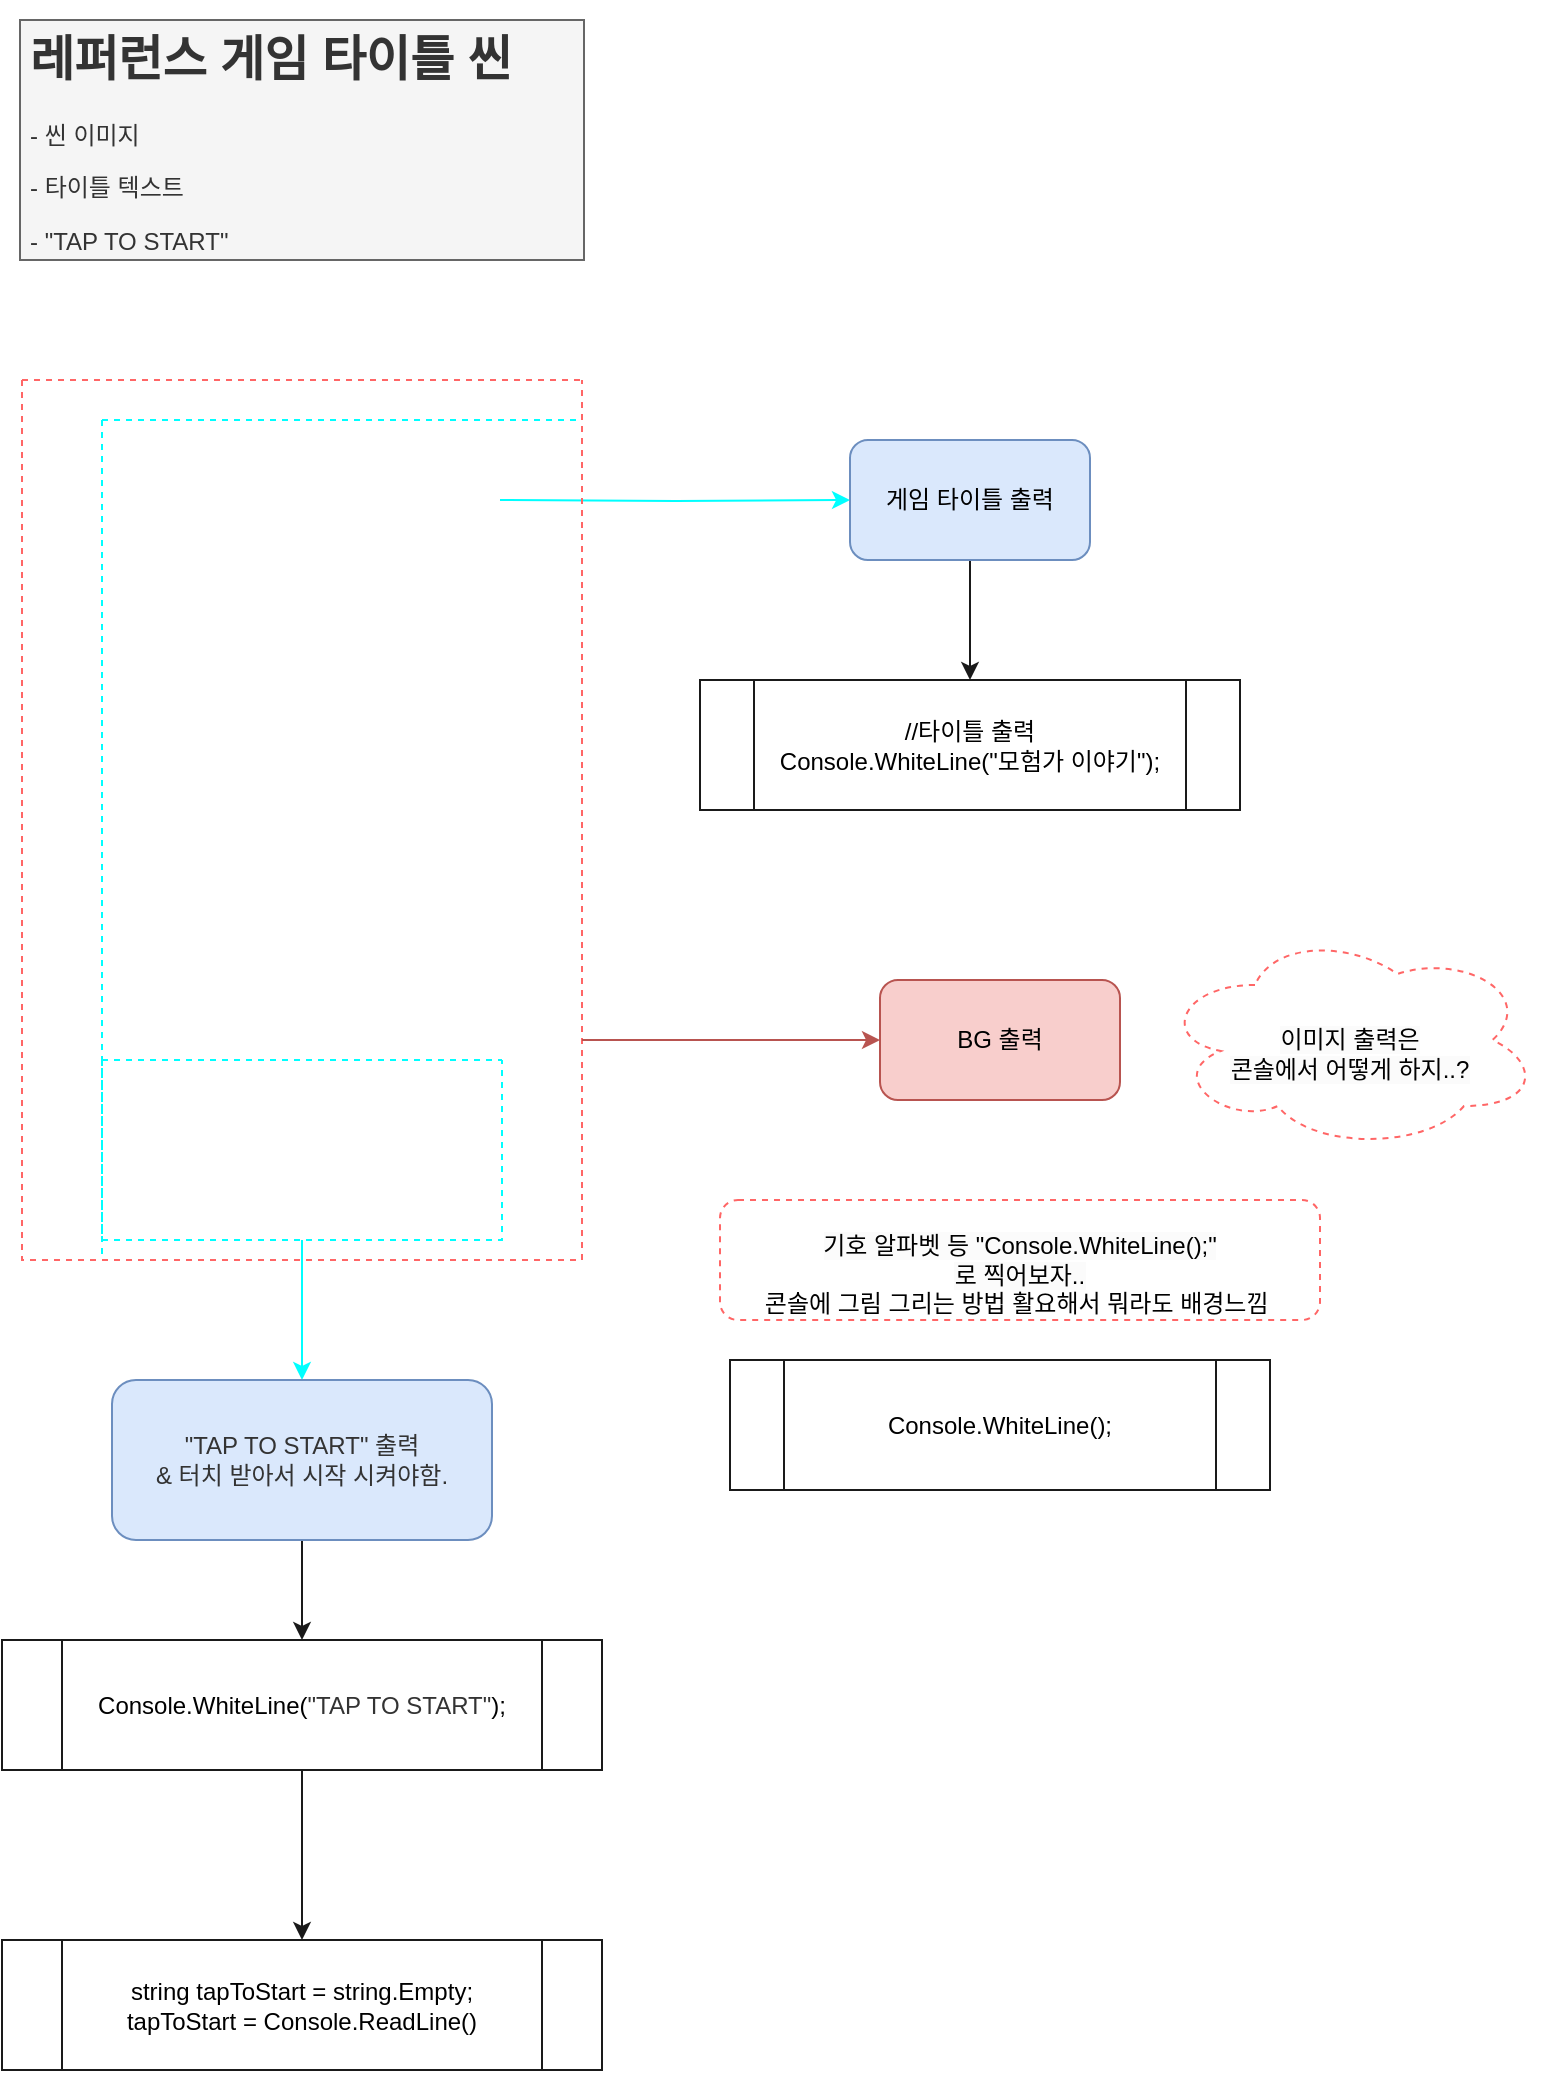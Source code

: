 <mxfile version="20.7.4" type="github">
  <diagram id="DNW1tbRMDURQ7lq9GIRr" name="페이지-1">
    <mxGraphModel dx="1002" dy="1974" grid="1" gridSize="10" guides="1" tooltips="1" connect="1" arrows="1" fold="1" page="1" pageScale="1" pageWidth="827" pageHeight="1169" math="0" shadow="0">
      <root>
        <mxCell id="0" />
        <mxCell id="1" parent="0" />
        <mxCell id="XJyRmB96XC4GH5hGJv5W-1" value="" style="shape=image;verticalLabelPosition=bottom;labelBackgroundColor=default;verticalAlign=top;aspect=fixed;imageAspect=0;image=http://www.kukinews.com/data/kuk/image/2021/06/10/kuk202106100361.jpg;" vertex="1" parent="1">
          <mxGeometry x="60.36" y="-990" width="241.27" height="510" as="geometry" />
        </mxCell>
        <mxCell id="XJyRmB96XC4GH5hGJv5W-5" style="edgeStyle=orthogonalEdgeStyle;rounded=0;orthogonalLoop=1;jettySize=auto;html=1;entryX=0;entryY=0.5;entryDx=0;entryDy=0;strokeColor=#00FFFF;" edge="1" parent="1" target="XJyRmB96XC4GH5hGJv5W-3">
          <mxGeometry relative="1" as="geometry">
            <mxPoint x="280" y="-880" as="sourcePoint" />
          </mxGeometry>
        </mxCell>
        <mxCell id="XJyRmB96XC4GH5hGJv5W-2" value="&lt;h1&gt;레퍼런스 게임 타이틀 씬&lt;/h1&gt;&lt;p&gt;- 씬 이미지&lt;/p&gt;&lt;p&gt;- 타이틀 텍스트&lt;/p&gt;&lt;p&gt;- &quot;TAP TO START&quot;&lt;/p&gt;" style="text;html=1;strokeColor=#666666;fillColor=#f5f5f5;spacing=5;spacingTop=-20;whiteSpace=wrap;overflow=hidden;rounded=0;fontColor=#333333;" vertex="1" parent="1">
          <mxGeometry x="40" y="-1120" width="282" height="120" as="geometry" />
        </mxCell>
        <mxCell id="XJyRmB96XC4GH5hGJv5W-13" style="edgeStyle=orthogonalEdgeStyle;rounded=0;orthogonalLoop=1;jettySize=auto;html=1;exitX=0.5;exitY=1;exitDx=0;exitDy=0;entryX=0.5;entryY=0;entryDx=0;entryDy=0;strokeColor=#1A1A1A;" edge="1" parent="1" source="XJyRmB96XC4GH5hGJv5W-3" target="XJyRmB96XC4GH5hGJv5W-11">
          <mxGeometry relative="1" as="geometry" />
        </mxCell>
        <mxCell id="XJyRmB96XC4GH5hGJv5W-3" value="게임 타이틀 출력" style="rounded=1;whiteSpace=wrap;html=1;fillColor=#dae8fc;strokeColor=#6c8ebf;" vertex="1" parent="1">
          <mxGeometry x="455" y="-910" width="120" height="60" as="geometry" />
        </mxCell>
        <mxCell id="XJyRmB96XC4GH5hGJv5W-6" value="" style="swimlane;startSize=0;strokeColor=#00FFFF;dashed=1;" vertex="1" parent="1">
          <mxGeometry x="81" y="-920" width="240" height="420" as="geometry" />
        </mxCell>
        <mxCell id="XJyRmB96XC4GH5hGJv5W-18" value="" style="swimlane;startSize=0;strokeColor=#FF6666;dashed=1;" vertex="1" parent="XJyRmB96XC4GH5hGJv5W-6">
          <mxGeometry x="-40" y="-20" width="280" height="440" as="geometry" />
        </mxCell>
        <mxCell id="XJyRmB96XC4GH5hGJv5W-8" style="edgeStyle=orthogonalEdgeStyle;rounded=0;orthogonalLoop=1;jettySize=auto;html=1;entryX=0.5;entryY=0;entryDx=0;entryDy=0;strokeColor=#00FFFF;exitX=0.5;exitY=1;exitDx=0;exitDy=0;" edge="1" parent="1" target="XJyRmB96XC4GH5hGJv5W-9" source="XJyRmB96XC4GH5hGJv5W-10">
          <mxGeometry relative="1" as="geometry">
            <mxPoint x="280" y="-555" as="sourcePoint" />
          </mxGeometry>
        </mxCell>
        <mxCell id="XJyRmB96XC4GH5hGJv5W-15" style="edgeStyle=orthogonalEdgeStyle;rounded=0;orthogonalLoop=1;jettySize=auto;html=1;strokeColor=#1A1A1A;exitX=0.5;exitY=1;exitDx=0;exitDy=0;" edge="1" parent="1" source="XJyRmB96XC4GH5hGJv5W-17" target="XJyRmB96XC4GH5hGJv5W-14">
          <mxGeometry relative="1" as="geometry" />
        </mxCell>
        <mxCell id="XJyRmB96XC4GH5hGJv5W-16" style="edgeStyle=orthogonalEdgeStyle;rounded=0;orthogonalLoop=1;jettySize=auto;html=1;strokeColor=#1A1A1A;entryX=0.5;entryY=0;entryDx=0;entryDy=0;exitX=0.5;exitY=1;exitDx=0;exitDy=0;" edge="1" parent="1" source="XJyRmB96XC4GH5hGJv5W-9" target="XJyRmB96XC4GH5hGJv5W-17">
          <mxGeometry relative="1" as="geometry">
            <mxPoint x="470" y="-640.0" as="targetPoint" />
            <mxPoint x="445" y="-520" as="sourcePoint" />
          </mxGeometry>
        </mxCell>
        <mxCell id="XJyRmB96XC4GH5hGJv5W-9" value="&lt;span style=&quot;color: rgb(51, 51, 51); text-align: left;&quot;&gt;&quot;TAP TO START&quot; 출력&lt;br&gt;&amp;amp; 터치 받아서 시작 시켜야함.&lt;br&gt;&lt;/span&gt;" style="rounded=1;whiteSpace=wrap;html=1;fillColor=#dae8fc;strokeColor=#6c8ebf;" vertex="1" parent="1">
          <mxGeometry x="86" y="-440" width="190" height="80" as="geometry" />
        </mxCell>
        <mxCell id="XJyRmB96XC4GH5hGJv5W-10" value="" style="swimlane;startSize=0;strokeColor=#00FFFF;dashed=1;" vertex="1" parent="1">
          <mxGeometry x="81" y="-600" width="200" height="90" as="geometry" />
        </mxCell>
        <mxCell id="XJyRmB96XC4GH5hGJv5W-11" value="//타이틀 출력&lt;br&gt;Console.WhiteLine(&quot;모험가 이야기&quot;);&lt;br&gt;" style="shape=process;whiteSpace=wrap;html=1;backgroundOutline=1;strokeColor=#1A1A1A;" vertex="1" parent="1">
          <mxGeometry x="380" y="-790" width="270" height="65" as="geometry" />
        </mxCell>
        <mxCell id="XJyRmB96XC4GH5hGJv5W-14" value="string tapToStart = string.Empty;&lt;br&gt;tapToStart =&amp;nbsp;Console.ReadLine()" style="shape=process;whiteSpace=wrap;html=1;backgroundOutline=1;strokeColor=#1A1A1A;" vertex="1" parent="1">
          <mxGeometry x="31" y="-160" width="300" height="65" as="geometry" />
        </mxCell>
        <mxCell id="XJyRmB96XC4GH5hGJv5W-17" value="Console.WhiteLine(&lt;span style=&quot;color: rgb(51, 51, 51); text-align: left;&quot;&gt;&quot;TAP TO START&quot;&lt;/span&gt;);" style="shape=process;whiteSpace=wrap;html=1;backgroundOutline=1;strokeColor=#1A1A1A;" vertex="1" parent="1">
          <mxGeometry x="31" y="-310" width="300" height="65" as="geometry" />
        </mxCell>
        <mxCell id="XJyRmB96XC4GH5hGJv5W-19" style="edgeStyle=orthogonalEdgeStyle;rounded=0;orthogonalLoop=1;jettySize=auto;html=1;strokeColor=#b85450;entryX=0;entryY=0.5;entryDx=0;entryDy=0;fillColor=#f8cecc;exitX=1;exitY=0.75;exitDx=0;exitDy=0;" edge="1" parent="1" source="XJyRmB96XC4GH5hGJv5W-18" target="XJyRmB96XC4GH5hGJv5W-20">
          <mxGeometry relative="1" as="geometry">
            <mxPoint x="570" y="-640.0" as="targetPoint" />
          </mxGeometry>
        </mxCell>
        <mxCell id="XJyRmB96XC4GH5hGJv5W-20" value="BG 출력" style="rounded=1;whiteSpace=wrap;html=1;fillColor=#f8cecc;strokeColor=#b85450;" vertex="1" parent="1">
          <mxGeometry x="470" y="-640" width="120" height="60" as="geometry" />
        </mxCell>
        <mxCell id="XJyRmB96XC4GH5hGJv5W-21" value="Console.WhiteLine();" style="shape=process;whiteSpace=wrap;html=1;backgroundOutline=1;strokeColor=#1A1A1A;" vertex="1" parent="1">
          <mxGeometry x="395" y="-450" width="270" height="65" as="geometry" />
        </mxCell>
        <mxCell id="XJyRmB96XC4GH5hGJv5W-22" value="&lt;br&gt;&lt;span style=&quot;color: rgb(0, 0, 0); font-family: Helvetica; font-size: 12px; font-style: normal; font-variant-ligatures: normal; font-variant-caps: normal; font-weight: 400; letter-spacing: normal; orphans: 2; text-align: center; text-indent: 0px; text-transform: none; widows: 2; word-spacing: 0px; -webkit-text-stroke-width: 0px; background-color: rgb(251, 251, 251); text-decoration-thickness: initial; text-decoration-style: initial; text-decoration-color: initial; float: none; display: inline !important;&quot;&gt;이미지 출력은 &lt;br&gt;콘솔에서 어떻게 하지..?&lt;/span&gt;" style="ellipse;shape=cloud;whiteSpace=wrap;html=1;dashed=1;strokeColor=#FF6666;" vertex="1" parent="1">
          <mxGeometry x="610" y="-665" width="190" height="110" as="geometry" />
        </mxCell>
        <mxCell id="XJyRmB96XC4GH5hGJv5W-23" value="&lt;br&gt;&lt;span style=&quot;color: rgb(0, 0, 0); font-family: Helvetica; font-size: 12px; font-style: normal; font-variant-ligatures: normal; font-variant-caps: normal; font-weight: 400; letter-spacing: normal; orphans: 2; text-align: center; text-indent: 0px; text-transform: none; widows: 2; word-spacing: 0px; -webkit-text-stroke-width: 0px; background-color: rgb(251, 251, 251); text-decoration-thickness: initial; text-decoration-style: initial; text-decoration-color: initial; float: none; display: inline !important;&quot;&gt;기호 알파벳 등 &quot;Console.WhiteLine();&quot;&lt;br&gt;로 찍어보자..&lt;/span&gt;&lt;br&gt;콘솔에 그림 그리는 방법 활요해서 뭐라도 배경느낌&amp;nbsp;" style="rounded=1;whiteSpace=wrap;html=1;dashed=1;strokeColor=#FF6666;" vertex="1" parent="1">
          <mxGeometry x="390" y="-530" width="300" height="60" as="geometry" />
        </mxCell>
      </root>
    </mxGraphModel>
  </diagram>
</mxfile>
